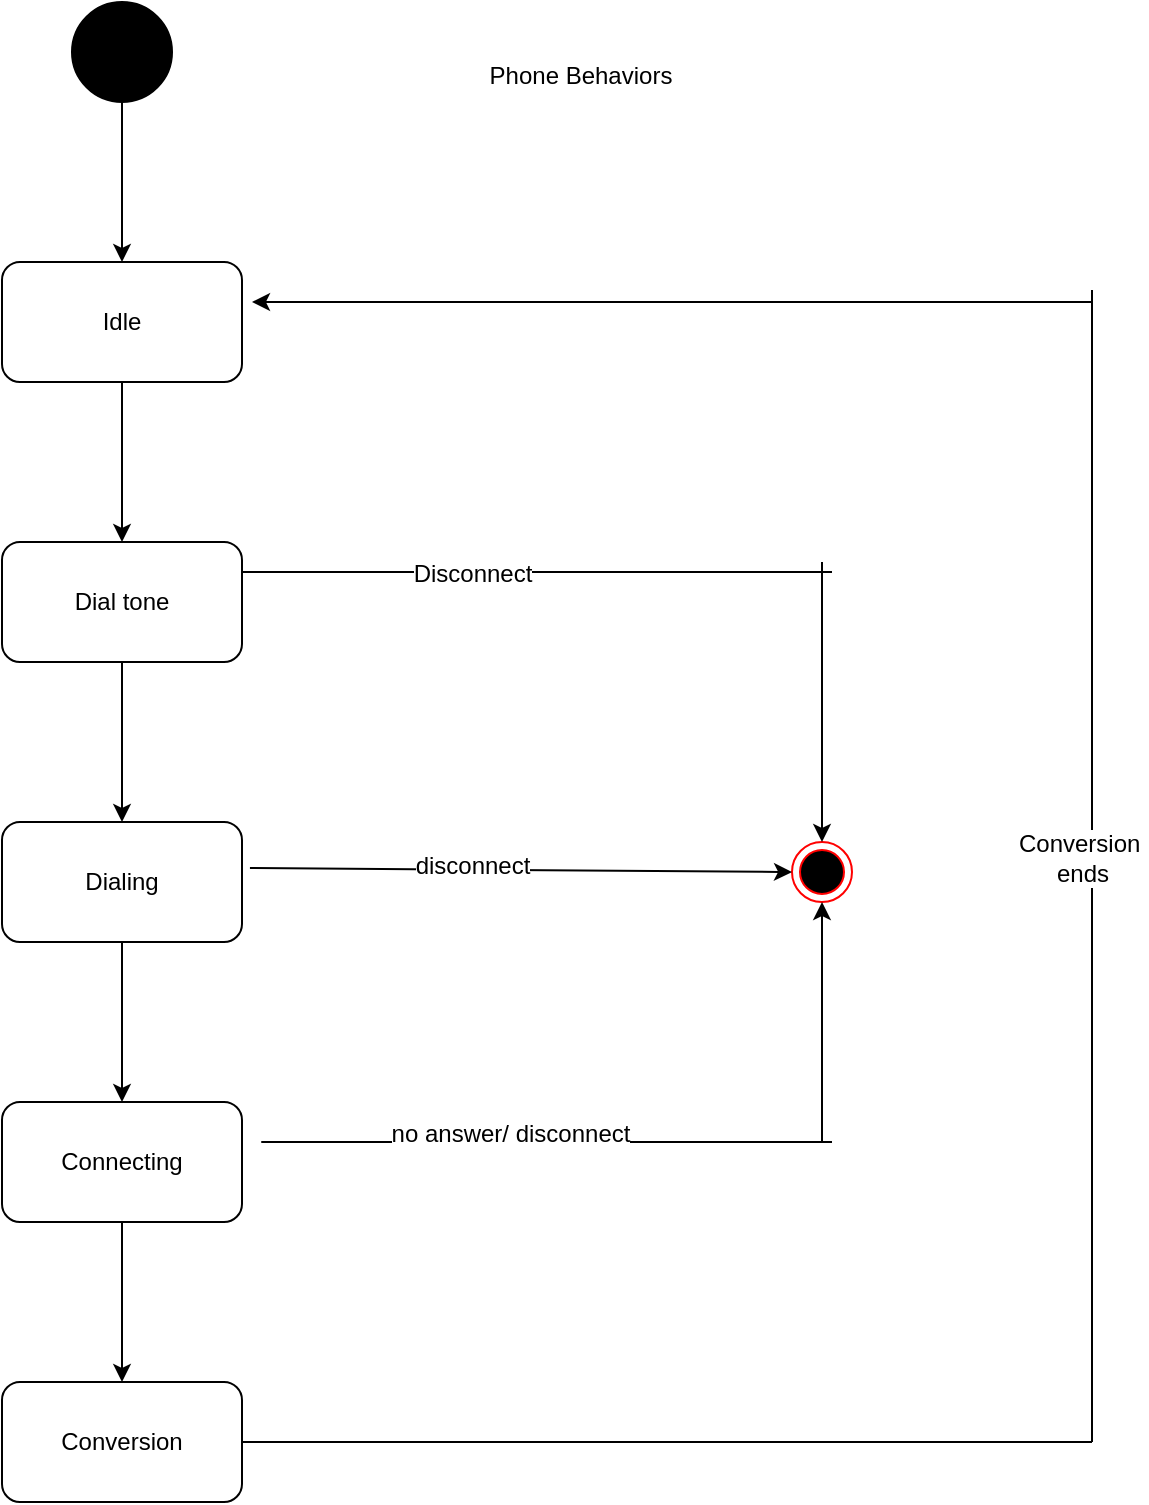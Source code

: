 <mxfile version="12.6.6" type="github"><diagram id="-dcub0BM2yTjxiMMAER_" name="Page-1"><mxGraphModel dx="1426" dy="803" grid="1" gridSize="10" guides="1" tooltips="1" connect="1" arrows="1" fold="1" page="1" pageScale="1" pageWidth="850" pageHeight="1100" math="0" shadow="0"><root><mxCell id="0"/><mxCell id="1" parent="0"/><mxCell id="o19g-TvOz3llhJtvke2j-28" value="" style="edgeStyle=orthogonalEdgeStyle;rounded=0;orthogonalLoop=1;jettySize=auto;html=1;" edge="1" parent="1" source="o19g-TvOz3llhJtvke2j-1" target="o19g-TvOz3llhJtvke2j-2"><mxGeometry relative="1" as="geometry"/></mxCell><mxCell id="o19g-TvOz3llhJtvke2j-1" value="" style="ellipse;whiteSpace=wrap;html=1;aspect=fixed;strokeColor=#000000;fillColor=#000000;" vertex="1" parent="1"><mxGeometry x="210" y="10" width="50" height="50" as="geometry"/></mxCell><mxCell id="o19g-TvOz3llhJtvke2j-23" value="" style="edgeStyle=orthogonalEdgeStyle;rounded=0;orthogonalLoop=1;jettySize=auto;html=1;" edge="1" parent="1" source="o19g-TvOz3llhJtvke2j-2" target="o19g-TvOz3llhJtvke2j-3"><mxGeometry relative="1" as="geometry"/></mxCell><mxCell id="o19g-TvOz3llhJtvke2j-2" value="Idle" style="rounded=1;whiteSpace=wrap;html=1;strokeColor=#000000;fillColor=#FFFFFF;" vertex="1" parent="1"><mxGeometry x="175" y="140" width="120" height="60" as="geometry"/></mxCell><mxCell id="o19g-TvOz3llhJtvke2j-22" value="" style="edgeStyle=orthogonalEdgeStyle;rounded=0;orthogonalLoop=1;jettySize=auto;html=1;" edge="1" parent="1" source="o19g-TvOz3llhJtvke2j-3" target="o19g-TvOz3llhJtvke2j-5"><mxGeometry relative="1" as="geometry"/></mxCell><mxCell id="o19g-TvOz3llhJtvke2j-3" value="Dial tone" style="rounded=1;whiteSpace=wrap;html=1;strokeColor=#000000;fillColor=#FFFFFF;" vertex="1" parent="1"><mxGeometry x="175" y="280" width="120" height="60" as="geometry"/></mxCell><mxCell id="o19g-TvOz3llhJtvke2j-4" value="Connecting" style="rounded=1;whiteSpace=wrap;html=1;strokeColor=#000000;fillColor=#FFFFFF;" vertex="1" parent="1"><mxGeometry x="175" y="560" width="120" height="60" as="geometry"/></mxCell><mxCell id="o19g-TvOz3llhJtvke2j-21" value="" style="edgeStyle=orthogonalEdgeStyle;rounded=0;orthogonalLoop=1;jettySize=auto;html=1;" edge="1" parent="1" source="o19g-TvOz3llhJtvke2j-5" target="o19g-TvOz3llhJtvke2j-4"><mxGeometry relative="1" as="geometry"/></mxCell><mxCell id="o19g-TvOz3llhJtvke2j-5" value="Dialing" style="rounded=1;whiteSpace=wrap;html=1;strokeColor=#000000;fillColor=#FFFFFF;" vertex="1" parent="1"><mxGeometry x="175" y="420" width="120" height="60" as="geometry"/></mxCell><mxCell id="o19g-TvOz3llhJtvke2j-6" value="Conversion" style="rounded=1;whiteSpace=wrap;html=1;strokeColor=#000000;fillColor=#FFFFFF;" vertex="1" parent="1"><mxGeometry x="175" y="700" width="120" height="60" as="geometry"/></mxCell><mxCell id="o19g-TvOz3llhJtvke2j-7" value="" style="ellipse;html=1;shape=endState;fillColor=#000000;strokeColor=#ff0000;" vertex="1" parent="1"><mxGeometry x="570" y="430" width="30" height="30" as="geometry"/></mxCell><mxCell id="o19g-TvOz3llhJtvke2j-9" value="" style="endArrow=none;html=1;" edge="1" parent="1"><mxGeometry width="50" height="50" relative="1" as="geometry"><mxPoint x="295" y="730" as="sourcePoint"/><mxPoint x="720" y="730" as="targetPoint"/></mxGeometry></mxCell><mxCell id="o19g-TvOz3llhJtvke2j-11" value="" style="endArrow=none;html=1;" edge="1" parent="1"><mxGeometry width="50" height="50" relative="1" as="geometry"><mxPoint x="720" y="154" as="sourcePoint"/><mxPoint x="720" y="730" as="targetPoint"/></mxGeometry></mxCell><mxCell id="o19g-TvOz3llhJtvke2j-24" value="Conversion&amp;nbsp;&lt;br&gt;ends" style="text;html=1;align=center;verticalAlign=middle;resizable=0;points=[];labelBackgroundColor=#ffffff;" vertex="1" connectable="0" parent="o19g-TvOz3llhJtvke2j-11"><mxGeometry x="-0.014" y="-5" relative="1" as="geometry"><mxPoint as="offset"/></mxGeometry></mxCell><mxCell id="o19g-TvOz3llhJtvke2j-12" value="" style="endArrow=classic;html=1;" edge="1" parent="1"><mxGeometry width="50" height="50" relative="1" as="geometry"><mxPoint x="720" y="160" as="sourcePoint"/><mxPoint x="300" y="160" as="targetPoint"/></mxGeometry></mxCell><mxCell id="o19g-TvOz3llhJtvke2j-14" value="" style="endArrow=none;html=1;" edge="1" parent="1"><mxGeometry width="50" height="50" relative="1" as="geometry"><mxPoint x="580" y="580" as="sourcePoint"/><mxPoint x="590" y="580" as="targetPoint"/><Array as="points"><mxPoint x="300" y="580"/></Array></mxGeometry></mxCell><mxCell id="o19g-TvOz3llhJtvke2j-25" value="no answer/ disconnect" style="text;html=1;align=center;verticalAlign=middle;resizable=0;points=[];labelBackgroundColor=#ffffff;" vertex="1" connectable="0" parent="o19g-TvOz3llhJtvke2j-14"><mxGeometry x="-0.47" y="-4" relative="1" as="geometry"><mxPoint as="offset"/></mxGeometry></mxCell><mxCell id="o19g-TvOz3llhJtvke2j-15" value="" style="endArrow=none;html=1;entryX=1;entryY=0.25;entryDx=0;entryDy=0;" edge="1" parent="1" target="o19g-TvOz3llhJtvke2j-3"><mxGeometry width="50" height="50" relative="1" as="geometry"><mxPoint x="590" y="295" as="sourcePoint"/><mxPoint x="230" y="780" as="targetPoint"/></mxGeometry></mxCell><mxCell id="o19g-TvOz3llhJtvke2j-27" value="Disconnect" style="text;html=1;align=center;verticalAlign=middle;resizable=0;points=[];labelBackgroundColor=#ffffff;" vertex="1" connectable="0" parent="o19g-TvOz3llhJtvke2j-15"><mxGeometry x="0.22" y="1" relative="1" as="geometry"><mxPoint as="offset"/></mxGeometry></mxCell><mxCell id="o19g-TvOz3llhJtvke2j-16" value="" style="endArrow=classic;html=1;exitX=1.033;exitY=0.383;exitDx=0;exitDy=0;exitPerimeter=0;entryX=0;entryY=0.5;entryDx=0;entryDy=0;" edge="1" parent="1" source="o19g-TvOz3llhJtvke2j-5" target="o19g-TvOz3llhJtvke2j-7"><mxGeometry width="50" height="50" relative="1" as="geometry"><mxPoint x="180" y="830" as="sourcePoint"/><mxPoint x="560" y="450" as="targetPoint"/></mxGeometry></mxCell><mxCell id="o19g-TvOz3llhJtvke2j-26" value="disconnect" style="text;html=1;align=center;verticalAlign=middle;resizable=0;points=[];labelBackgroundColor=#ffffff;" vertex="1" connectable="0" parent="o19g-TvOz3llhJtvke2j-16"><mxGeometry x="-0.181" y="2" relative="1" as="geometry"><mxPoint as="offset"/></mxGeometry></mxCell><mxCell id="o19g-TvOz3llhJtvke2j-18" value="" style="endArrow=classic;html=1;entryX=0.5;entryY=1;entryDx=0;entryDy=0;" edge="1" parent="1" target="o19g-TvOz3llhJtvke2j-7"><mxGeometry width="50" height="50" relative="1" as="geometry"><mxPoint x="585" y="580" as="sourcePoint"/><mxPoint x="230" y="780" as="targetPoint"/></mxGeometry></mxCell><mxCell id="o19g-TvOz3llhJtvke2j-19" value="" style="endArrow=classic;html=1;entryX=0.5;entryY=0;entryDx=0;entryDy=0;" edge="1" parent="1" target="o19g-TvOz3llhJtvke2j-7"><mxGeometry width="50" height="50" relative="1" as="geometry"><mxPoint x="585" y="290" as="sourcePoint"/><mxPoint x="230" y="780" as="targetPoint"/></mxGeometry></mxCell><mxCell id="o19g-TvOz3llhJtvke2j-20" value="" style="endArrow=classic;html=1;entryX=0.5;entryY=0;entryDx=0;entryDy=0;exitX=0.5;exitY=1;exitDx=0;exitDy=0;" edge="1" parent="1" source="o19g-TvOz3llhJtvke2j-4" target="o19g-TvOz3llhJtvke2j-6"><mxGeometry width="50" height="50" relative="1" as="geometry"><mxPoint x="180" y="830" as="sourcePoint"/><mxPoint x="230" y="780" as="targetPoint"/></mxGeometry></mxCell><mxCell id="o19g-TvOz3llhJtvke2j-29" value="Phone Behaviors" style="text;html=1;align=center;verticalAlign=middle;resizable=0;points=[];autosize=1;" vertex="1" parent="1"><mxGeometry x="409" y="37" width="110" height="20" as="geometry"/></mxCell></root></mxGraphModel></diagram></mxfile>